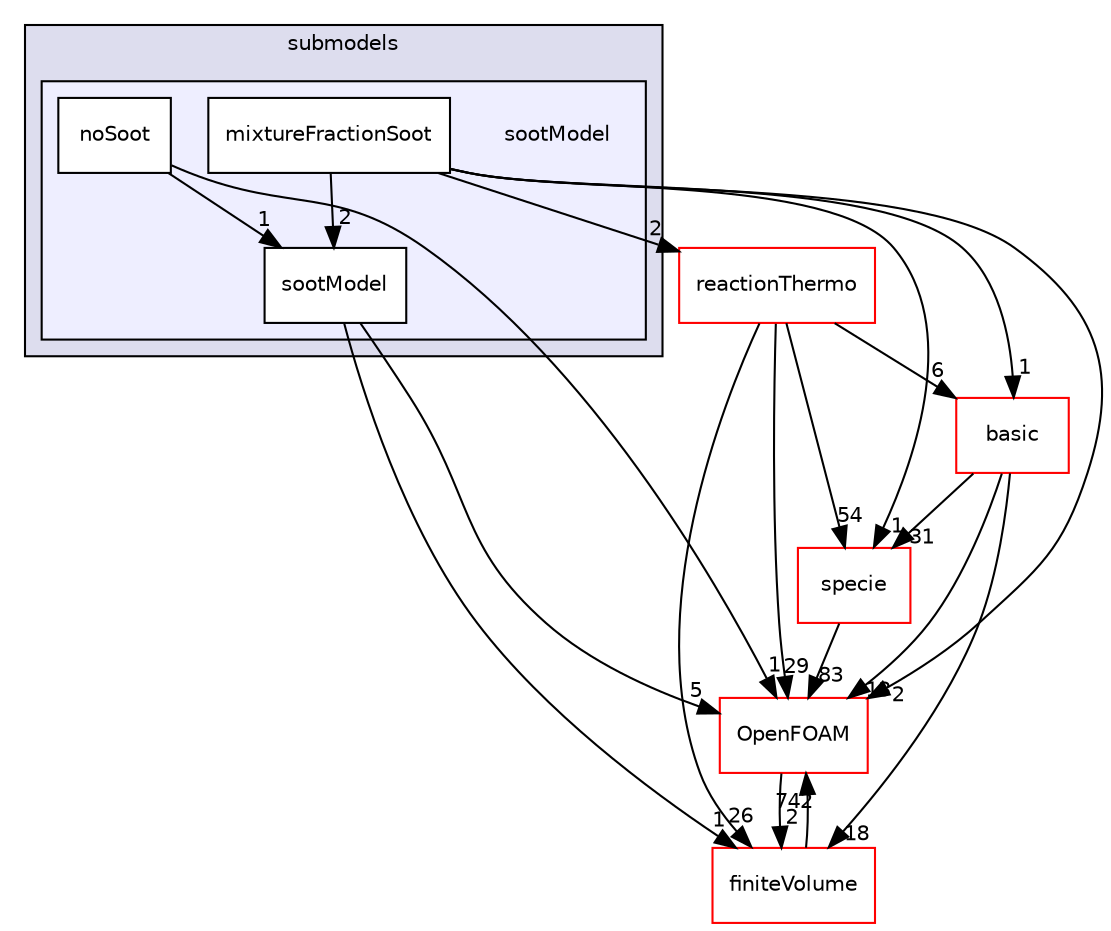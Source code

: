 digraph "src/thermophysicalModels/radiation/submodels/sootModel" {
  bgcolor=transparent;
  compound=true
  node [ fontsize="10", fontname="Helvetica"];
  edge [ labelfontsize="10", labelfontname="Helvetica"];
  subgraph clusterdir_e8719ccd60760366888bb431a21ef811 {
    graph [ bgcolor="#ddddee", pencolor="black", label="submodels" fontname="Helvetica", fontsize="10", URL="dir_e8719ccd60760366888bb431a21ef811.html"]
  subgraph clusterdir_89d39245f62a7d3767728b25260224c2 {
    graph [ bgcolor="#eeeeff", pencolor="black", label="" URL="dir_89d39245f62a7d3767728b25260224c2.html"];
    dir_89d39245f62a7d3767728b25260224c2 [shape=plaintext label="sootModel"];
    dir_b415c0e663bba70eeadcac3677299a6b [shape=box label="mixtureFractionSoot" color="black" fillcolor="white" style="filled" URL="dir_b415c0e663bba70eeadcac3677299a6b.html"];
    dir_e532e96212c7627c679c3ffaf6d988e5 [shape=box label="noSoot" color="black" fillcolor="white" style="filled" URL="dir_e532e96212c7627c679c3ffaf6d988e5.html"];
    dir_5ef7f80d7a5ff66b5529037f77bf2aa0 [shape=box label="sootModel" color="black" fillcolor="white" style="filled" URL="dir_5ef7f80d7a5ff66b5529037f77bf2aa0.html"];
  }
  }
  dir_9bd15774b555cf7259a6fa18f99fe99b [shape=box label="finiteVolume" color="red" URL="dir_9bd15774b555cf7259a6fa18f99fe99b.html"];
  dir_5c4bf53b114f4c9237cd4ef0431fc9bd [shape=box label="specie" color="red" URL="dir_5c4bf53b114f4c9237cd4ef0431fc9bd.html"];
  dir_c5473ff19b20e6ec4dfe5c310b3778a8 [shape=box label="OpenFOAM" color="red" URL="dir_c5473ff19b20e6ec4dfe5c310b3778a8.html"];
  dir_87c7a4a86ffb283740ec390ea55551cb [shape=box label="reactionThermo" color="red" URL="dir_87c7a4a86ffb283740ec390ea55551cb.html"];
  dir_38cb9973e0eaf6834e10b18bff965c4b [shape=box label="basic" color="red" URL="dir_38cb9973e0eaf6834e10b18bff965c4b.html"];
  dir_9bd15774b555cf7259a6fa18f99fe99b->dir_c5473ff19b20e6ec4dfe5c310b3778a8 [headlabel="742", labeldistance=1.5 headhref="dir_000867_001929.html"];
  dir_5c4bf53b114f4c9237cd4ef0431fc9bd->dir_c5473ff19b20e6ec4dfe5c310b3778a8 [headlabel="83", labeldistance=1.5 headhref="dir_001213_001929.html"];
  dir_b415c0e663bba70eeadcac3677299a6b->dir_5c4bf53b114f4c9237cd4ef0431fc9bd [headlabel="1", labeldistance=1.5 headhref="dir_002871_001213.html"];
  dir_b415c0e663bba70eeadcac3677299a6b->dir_c5473ff19b20e6ec4dfe5c310b3778a8 [headlabel="2", labeldistance=1.5 headhref="dir_002871_001929.html"];
  dir_b415c0e663bba70eeadcac3677299a6b->dir_87c7a4a86ffb283740ec390ea55551cb [headlabel="2", labeldistance=1.5 headhref="dir_002871_002874.html"];
  dir_b415c0e663bba70eeadcac3677299a6b->dir_38cb9973e0eaf6834e10b18bff965c4b [headlabel="1", labeldistance=1.5 headhref="dir_002871_002746.html"];
  dir_b415c0e663bba70eeadcac3677299a6b->dir_5ef7f80d7a5ff66b5529037f77bf2aa0 [headlabel="2", labeldistance=1.5 headhref="dir_002871_002873.html"];
  dir_e532e96212c7627c679c3ffaf6d988e5->dir_c5473ff19b20e6ec4dfe5c310b3778a8 [headlabel="1", labeldistance=1.5 headhref="dir_002872_001929.html"];
  dir_e532e96212c7627c679c3ffaf6d988e5->dir_5ef7f80d7a5ff66b5529037f77bf2aa0 [headlabel="1", labeldistance=1.5 headhref="dir_002872_002873.html"];
  dir_c5473ff19b20e6ec4dfe5c310b3778a8->dir_9bd15774b555cf7259a6fa18f99fe99b [headlabel="2", labeldistance=1.5 headhref="dir_001929_000867.html"];
  dir_87c7a4a86ffb283740ec390ea55551cb->dir_9bd15774b555cf7259a6fa18f99fe99b [headlabel="26", labeldistance=1.5 headhref="dir_002874_000867.html"];
  dir_87c7a4a86ffb283740ec390ea55551cb->dir_5c4bf53b114f4c9237cd4ef0431fc9bd [headlabel="54", labeldistance=1.5 headhref="dir_002874_001213.html"];
  dir_87c7a4a86ffb283740ec390ea55551cb->dir_c5473ff19b20e6ec4dfe5c310b3778a8 [headlabel="29", labeldistance=1.5 headhref="dir_002874_001929.html"];
  dir_87c7a4a86ffb283740ec390ea55551cb->dir_38cb9973e0eaf6834e10b18bff965c4b [headlabel="6", labeldistance=1.5 headhref="dir_002874_002746.html"];
  dir_38cb9973e0eaf6834e10b18bff965c4b->dir_9bd15774b555cf7259a6fa18f99fe99b [headlabel="18", labeldistance=1.5 headhref="dir_002746_000867.html"];
  dir_38cb9973e0eaf6834e10b18bff965c4b->dir_5c4bf53b114f4c9237cd4ef0431fc9bd [headlabel="31", labeldistance=1.5 headhref="dir_002746_001213.html"];
  dir_38cb9973e0eaf6834e10b18bff965c4b->dir_c5473ff19b20e6ec4dfe5c310b3778a8 [headlabel="13", labeldistance=1.5 headhref="dir_002746_001929.html"];
  dir_5ef7f80d7a5ff66b5529037f77bf2aa0->dir_9bd15774b555cf7259a6fa18f99fe99b [headlabel="1", labeldistance=1.5 headhref="dir_002873_000867.html"];
  dir_5ef7f80d7a5ff66b5529037f77bf2aa0->dir_c5473ff19b20e6ec4dfe5c310b3778a8 [headlabel="5", labeldistance=1.5 headhref="dir_002873_001929.html"];
}
